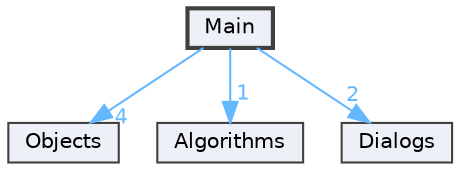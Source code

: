 digraph "Main"
{
 // LATEX_PDF_SIZE
  bgcolor="transparent";
  edge [fontname=Helvetica,fontsize=10,labelfontname=Helvetica,labelfontsize=10];
  node [fontname=Helvetica,fontsize=10,shape=box,height=0.2,width=0.4];
  compound=true
  dir_f4e982bca5d979afcf7d664254407d09 [label="Main", fillcolor="#edf0f7", color="grey25", style="filled,bold", URL="dir_f4e982bca5d979afcf7d664254407d09.html",tooltip=""];
  dir_5dafd4660615c7e05a84a5ee9d9fd12b [label="Objects", fillcolor="#edf0f7", color="grey25", style="filled", URL="dir_5dafd4660615c7e05a84a5ee9d9fd12b.html",tooltip=""];
  dir_98110dfa9920fc464ea50b090d7e3a05 [label="Algorithms", fillcolor="#edf0f7", color="grey25", style="filled", URL="dir_98110dfa9920fc464ea50b090d7e3a05.html",tooltip=""];
  dir_82a0f24f498220db9f2e7fac97f91183 [label="Dialogs", fillcolor="#edf0f7", color="grey25", style="filled", URL="dir_82a0f24f498220db9f2e7fac97f91183.html",tooltip=""];
  dir_f4e982bca5d979afcf7d664254407d09->dir_5dafd4660615c7e05a84a5ee9d9fd12b [headlabel="4", labeldistance=1.5 headhref="dir_000002_000003.html" color="steelblue1" fontcolor="steelblue1"];
  dir_f4e982bca5d979afcf7d664254407d09->dir_82a0f24f498220db9f2e7fac97f91183 [headlabel="2", labeldistance=1.5 headhref="dir_000002_000001.html" color="steelblue1" fontcolor="steelblue1"];
  dir_f4e982bca5d979afcf7d664254407d09->dir_98110dfa9920fc464ea50b090d7e3a05 [headlabel="1", labeldistance=1.5 headhref="dir_000002_000000.html" color="steelblue1" fontcolor="steelblue1"];
}
